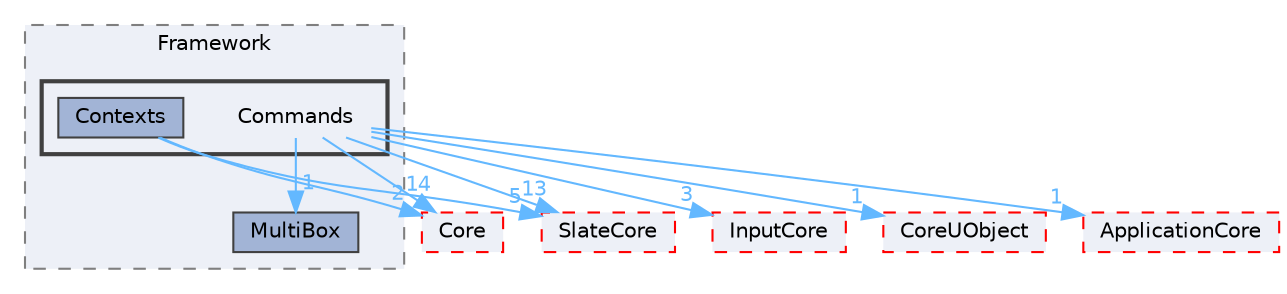 digraph "Commands"
{
 // INTERACTIVE_SVG=YES
 // LATEX_PDF_SIZE
  bgcolor="transparent";
  edge [fontname=Helvetica,fontsize=10,labelfontname=Helvetica,labelfontsize=10];
  node [fontname=Helvetica,fontsize=10,shape=box,height=0.2,width=0.4];
  compound=true
  subgraph clusterdir_5e91650a46d604759d601f9856541501 {
    graph [ bgcolor="#edf0f7", pencolor="grey50", label="Framework", fontname=Helvetica,fontsize=10 style="filled,dashed", URL="dir_5e91650a46d604759d601f9856541501.html",tooltip=""]
  dir_8d6eee1d0ee9dfc55dcd036107223876 [label="MultiBox", fillcolor="#a2b4d6", color="grey25", style="filled", URL="dir_8d6eee1d0ee9dfc55dcd036107223876.html",tooltip=""];
  subgraph clusterdir_eac510c06f4992743683d74de199cad4 {
    graph [ bgcolor="#edf0f7", pencolor="grey25", label="", fontname=Helvetica,fontsize=10 style="filled,bold", URL="dir_eac510c06f4992743683d74de199cad4.html",tooltip=""]
    dir_eac510c06f4992743683d74de199cad4 [shape=plaintext, label="Commands"];
  dir_5f3ef337455815cdfe64e7300b8464bd [label="Contexts", fillcolor="#a2b4d6", color="grey25", style="filled", URL="dir_5f3ef337455815cdfe64e7300b8464bd.html",tooltip=""];
  }
  }
  dir_0e6cddcc9caa1238c7f3774224afaa45 [label="Core", fillcolor="#edf0f7", color="red", style="filled,dashed", URL="dir_0e6cddcc9caa1238c7f3774224afaa45.html",tooltip=""];
  dir_f0f0d357c8c9eca10fb05693ae8c53b1 [label="SlateCore", fillcolor="#edf0f7", color="red", style="filled,dashed", URL="dir_f0f0d357c8c9eca10fb05693ae8c53b1.html",tooltip=""];
  dir_3e8e1daf27a38f5d72a6cbf6f3b5d663 [label="InputCore", fillcolor="#edf0f7", color="red", style="filled,dashed", URL="dir_3e8e1daf27a38f5d72a6cbf6f3b5d663.html",tooltip=""];
  dir_4c499e5e32e2b4479ad7e552df73eeae [label="CoreUObject", fillcolor="#edf0f7", color="red", style="filled,dashed", URL="dir_4c499e5e32e2b4479ad7e552df73eeae.html",tooltip=""];
  dir_a0470932637a5b4378844d0dd6134206 [label="ApplicationCore", fillcolor="#edf0f7", color="red", style="filled,dashed", URL="dir_a0470932637a5b4378844d0dd6134206.html",tooltip=""];
  dir_eac510c06f4992743683d74de199cad4->dir_0e6cddcc9caa1238c7f3774224afaa45 [headlabel="14", labeldistance=1.5 headhref="dir_000213_000266.html" href="dir_000213_000266.html" color="steelblue1" fontcolor="steelblue1"];
  dir_eac510c06f4992743683d74de199cad4->dir_3e8e1daf27a38f5d72a6cbf6f3b5d663 [headlabel="3", labeldistance=1.5 headhref="dir_000213_000493.html" href="dir_000213_000493.html" color="steelblue1" fontcolor="steelblue1"];
  dir_eac510c06f4992743683d74de199cad4->dir_4c499e5e32e2b4479ad7e552df73eeae [headlabel="1", labeldistance=1.5 headhref="dir_000213_000268.html" href="dir_000213_000268.html" color="steelblue1" fontcolor="steelblue1"];
  dir_eac510c06f4992743683d74de199cad4->dir_8d6eee1d0ee9dfc55dcd036107223876 [headlabel="1", labeldistance=1.5 headhref="dir_000213_000677.html" href="dir_000213_000677.html" color="steelblue1" fontcolor="steelblue1"];
  dir_eac510c06f4992743683d74de199cad4->dir_a0470932637a5b4378844d0dd6134206 [headlabel="1", labeldistance=1.5 headhref="dir_000213_000056.html" href="dir_000213_000056.html" color="steelblue1" fontcolor="steelblue1"];
  dir_eac510c06f4992743683d74de199cad4->dir_f0f0d357c8c9eca10fb05693ae8c53b1 [headlabel="13", labeldistance=1.5 headhref="dir_000213_001045.html" href="dir_000213_001045.html" color="steelblue1" fontcolor="steelblue1"];
  dir_5f3ef337455815cdfe64e7300b8464bd->dir_0e6cddcc9caa1238c7f3774224afaa45 [headlabel="2", labeldistance=1.5 headhref="dir_000260_000266.html" href="dir_000260_000266.html" color="steelblue1" fontcolor="steelblue1"];
  dir_5f3ef337455815cdfe64e7300b8464bd->dir_f0f0d357c8c9eca10fb05693ae8c53b1 [headlabel="5", labeldistance=1.5 headhref="dir_000260_001045.html" href="dir_000260_001045.html" color="steelblue1" fontcolor="steelblue1"];
}
